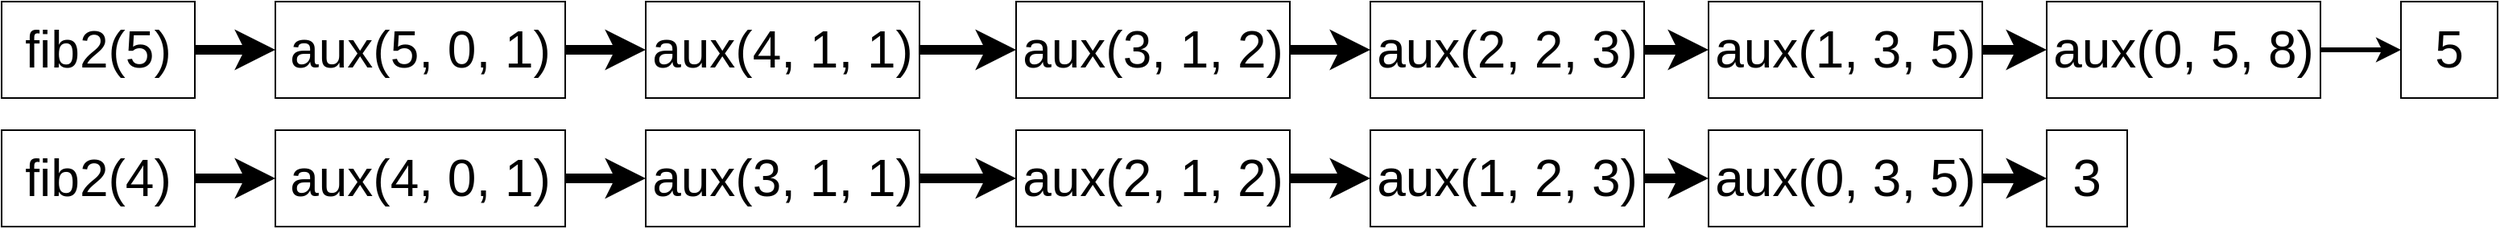 <mxfile version="22.0.3" type="device">
  <diagram name="第 1 页" id="KSN4QiYsH1KxpoJOvO8v">
    <mxGraphModel dx="1865" dy="1196" grid="1" gridSize="10" guides="1" tooltips="1" connect="1" arrows="1" fold="1" page="1" pageScale="1" pageWidth="827" pageHeight="1169" math="0" shadow="0">
      <root>
        <mxCell id="0" />
        <mxCell id="1" parent="0" />
        <mxCell id="sGRojxGO8p1WaBmdN3Ls-3" value="" style="edgeStyle=orthogonalEdgeStyle;rounded=0;orthogonalLoop=1;jettySize=auto;html=1;fontSize=32;strokeWidth=6;" parent="1" source="sGRojxGO8p1WaBmdN3Ls-1" target="sGRojxGO8p1WaBmdN3Ls-2" edge="1">
          <mxGeometry relative="1" as="geometry" />
        </mxCell>
        <mxCell id="sGRojxGO8p1WaBmdN3Ls-1" value="fib2(5)" style="rounded=0;whiteSpace=wrap;html=1;fontSize=32;" parent="1" vertex="1">
          <mxGeometry width="120" height="60" as="geometry" />
        </mxCell>
        <mxCell id="sGRojxGO8p1WaBmdN3Ls-5" value="" style="edgeStyle=orthogonalEdgeStyle;rounded=0;orthogonalLoop=1;jettySize=auto;html=1;fontSize=32;strokeWidth=6;" parent="1" source="sGRojxGO8p1WaBmdN3Ls-2" target="sGRojxGO8p1WaBmdN3Ls-4" edge="1">
          <mxGeometry relative="1" as="geometry" />
        </mxCell>
        <mxCell id="sGRojxGO8p1WaBmdN3Ls-2" value="aux(5, 0, 1)" style="rounded=0;whiteSpace=wrap;html=1;fontSize=32;" parent="1" vertex="1">
          <mxGeometry x="170" width="180" height="60" as="geometry" />
        </mxCell>
        <mxCell id="sGRojxGO8p1WaBmdN3Ls-7" value="" style="edgeStyle=orthogonalEdgeStyle;rounded=0;orthogonalLoop=1;jettySize=auto;html=1;fontSize=32;strokeWidth=6;" parent="1" source="sGRojxGO8p1WaBmdN3Ls-4" target="sGRojxGO8p1WaBmdN3Ls-6" edge="1">
          <mxGeometry relative="1" as="geometry" />
        </mxCell>
        <mxCell id="sGRojxGO8p1WaBmdN3Ls-4" value="aux(4, 1, 1)" style="rounded=0;whiteSpace=wrap;html=1;fontSize=32;" parent="1" vertex="1">
          <mxGeometry x="400" width="170" height="60" as="geometry" />
        </mxCell>
        <mxCell id="sGRojxGO8p1WaBmdN3Ls-9" value="" style="edgeStyle=orthogonalEdgeStyle;rounded=0;orthogonalLoop=1;jettySize=auto;html=1;fontSize=32;strokeWidth=6;" parent="1" source="sGRojxGO8p1WaBmdN3Ls-6" target="sGRojxGO8p1WaBmdN3Ls-8" edge="1">
          <mxGeometry relative="1" as="geometry" />
        </mxCell>
        <mxCell id="sGRojxGO8p1WaBmdN3Ls-6" value="aux(3, 1, 2)" style="rounded=0;whiteSpace=wrap;html=1;fontSize=32;" parent="1" vertex="1">
          <mxGeometry x="630" width="170" height="60" as="geometry" />
        </mxCell>
        <mxCell id="sGRojxGO8p1WaBmdN3Ls-11" value="" style="edgeStyle=orthogonalEdgeStyle;rounded=0;orthogonalLoop=1;jettySize=auto;html=1;fontSize=32;strokeWidth=6;" parent="1" source="sGRojxGO8p1WaBmdN3Ls-8" target="sGRojxGO8p1WaBmdN3Ls-10" edge="1">
          <mxGeometry relative="1" as="geometry" />
        </mxCell>
        <mxCell id="sGRojxGO8p1WaBmdN3Ls-8" value="aux(2, 2, 3)" style="rounded=0;whiteSpace=wrap;html=1;fontSize=32;" parent="1" vertex="1">
          <mxGeometry x="850" width="170" height="60" as="geometry" />
        </mxCell>
        <mxCell id="sGRojxGO8p1WaBmdN3Ls-13" value="" style="edgeStyle=orthogonalEdgeStyle;rounded=0;orthogonalLoop=1;jettySize=auto;html=1;fontSize=32;strokeWidth=6;entryX=0;entryY=0.5;entryDx=0;entryDy=0;" parent="1" source="sGRojxGO8p1WaBmdN3Ls-10" target="T5fT8sMCI-ONtGerh3vA-1" edge="1">
          <mxGeometry relative="1" as="geometry" />
        </mxCell>
        <mxCell id="sGRojxGO8p1WaBmdN3Ls-10" value="aux(1, 3, 5)" style="rounded=0;whiteSpace=wrap;html=1;fontSize=32;" parent="1" vertex="1">
          <mxGeometry x="1060" width="170" height="60" as="geometry" />
        </mxCell>
        <mxCell id="sGRojxGO8p1WaBmdN3Ls-12" value="5" style="rounded=0;whiteSpace=wrap;html=1;fontSize=32;" parent="1" vertex="1">
          <mxGeometry x="1490" width="60" height="60" as="geometry" />
        </mxCell>
        <mxCell id="sGRojxGO8p1WaBmdN3Ls-17" value="" style="edgeStyle=orthogonalEdgeStyle;rounded=0;orthogonalLoop=1;jettySize=auto;html=1;fontSize=32;strokeWidth=6;" parent="1" source="sGRojxGO8p1WaBmdN3Ls-18" target="sGRojxGO8p1WaBmdN3Ls-20" edge="1">
          <mxGeometry relative="1" as="geometry" />
        </mxCell>
        <mxCell id="sGRojxGO8p1WaBmdN3Ls-18" value="fib2(4)" style="rounded=0;whiteSpace=wrap;html=1;fontSize=32;" parent="1" vertex="1">
          <mxGeometry y="80" width="120" height="60" as="geometry" />
        </mxCell>
        <mxCell id="sGRojxGO8p1WaBmdN3Ls-19" value="" style="edgeStyle=orthogonalEdgeStyle;rounded=0;orthogonalLoop=1;jettySize=auto;html=1;fontSize=32;strokeWidth=6;" parent="1" source="sGRojxGO8p1WaBmdN3Ls-20" target="sGRojxGO8p1WaBmdN3Ls-22" edge="1">
          <mxGeometry relative="1" as="geometry" />
        </mxCell>
        <mxCell id="sGRojxGO8p1WaBmdN3Ls-20" value="aux(4, 0, 1)" style="rounded=0;whiteSpace=wrap;html=1;fontSize=32;" parent="1" vertex="1">
          <mxGeometry x="170" y="80" width="180" height="60" as="geometry" />
        </mxCell>
        <mxCell id="sGRojxGO8p1WaBmdN3Ls-21" value="" style="edgeStyle=orthogonalEdgeStyle;rounded=0;orthogonalLoop=1;jettySize=auto;html=1;fontSize=32;strokeWidth=6;" parent="1" source="sGRojxGO8p1WaBmdN3Ls-22" target="sGRojxGO8p1WaBmdN3Ls-24" edge="1">
          <mxGeometry relative="1" as="geometry" />
        </mxCell>
        <mxCell id="sGRojxGO8p1WaBmdN3Ls-22" value="aux(3, 1, 1)" style="rounded=0;whiteSpace=wrap;html=1;fontSize=32;" parent="1" vertex="1">
          <mxGeometry x="400" y="80" width="170" height="60" as="geometry" />
        </mxCell>
        <mxCell id="sGRojxGO8p1WaBmdN3Ls-23" value="" style="edgeStyle=orthogonalEdgeStyle;rounded=0;orthogonalLoop=1;jettySize=auto;html=1;fontSize=32;strokeWidth=6;" parent="1" source="sGRojxGO8p1WaBmdN3Ls-24" target="sGRojxGO8p1WaBmdN3Ls-26" edge="1">
          <mxGeometry relative="1" as="geometry" />
        </mxCell>
        <mxCell id="sGRojxGO8p1WaBmdN3Ls-24" value="aux(2, 1, 2)" style="rounded=0;whiteSpace=wrap;html=1;fontSize=32;" parent="1" vertex="1">
          <mxGeometry x="630" y="80" width="170" height="60" as="geometry" />
        </mxCell>
        <mxCell id="sGRojxGO8p1WaBmdN3Ls-25" value="" style="edgeStyle=orthogonalEdgeStyle;rounded=0;orthogonalLoop=1;jettySize=auto;html=1;fontSize=32;strokeWidth=6;" parent="1" source="T5fT8sMCI-ONtGerh3vA-3" target="sGRojxGO8p1WaBmdN3Ls-28" edge="1">
          <mxGeometry relative="1" as="geometry" />
        </mxCell>
        <mxCell id="sGRojxGO8p1WaBmdN3Ls-26" value="aux(1, 2, 3)" style="rounded=0;whiteSpace=wrap;html=1;fontSize=32;" parent="1" vertex="1">
          <mxGeometry x="850" y="80" width="170" height="60" as="geometry" />
        </mxCell>
        <mxCell id="sGRojxGO8p1WaBmdN3Ls-28" value="3" style="rounded=0;whiteSpace=wrap;html=1;fontSize=32;" parent="1" vertex="1">
          <mxGeometry x="1270" y="80" width="50" height="60" as="geometry" />
        </mxCell>
        <mxCell id="T5fT8sMCI-ONtGerh3vA-2" style="edgeStyle=orthogonalEdgeStyle;rounded=0;orthogonalLoop=1;jettySize=auto;html=1;entryX=0;entryY=0.5;entryDx=0;entryDy=0;strokeWidth=3;" edge="1" parent="1" source="T5fT8sMCI-ONtGerh3vA-1" target="sGRojxGO8p1WaBmdN3Ls-12">
          <mxGeometry relative="1" as="geometry" />
        </mxCell>
        <mxCell id="T5fT8sMCI-ONtGerh3vA-1" value="aux(0, 5, 8)" style="rounded=0;whiteSpace=wrap;html=1;fontSize=32;" vertex="1" parent="1">
          <mxGeometry x="1270" width="170" height="60" as="geometry" />
        </mxCell>
        <mxCell id="T5fT8sMCI-ONtGerh3vA-4" value="" style="edgeStyle=orthogonalEdgeStyle;rounded=0;orthogonalLoop=1;jettySize=auto;html=1;fontSize=32;strokeWidth=6;" edge="1" parent="1" source="sGRojxGO8p1WaBmdN3Ls-26" target="T5fT8sMCI-ONtGerh3vA-3">
          <mxGeometry relative="1" as="geometry">
            <mxPoint x="1020" y="110" as="sourcePoint" />
            <mxPoint x="1270" y="110" as="targetPoint" />
          </mxGeometry>
        </mxCell>
        <mxCell id="T5fT8sMCI-ONtGerh3vA-3" value="aux(0, 3, 5)" style="rounded=0;whiteSpace=wrap;html=1;fontSize=32;" vertex="1" parent="1">
          <mxGeometry x="1060" y="80" width="170" height="60" as="geometry" />
        </mxCell>
      </root>
    </mxGraphModel>
  </diagram>
</mxfile>
